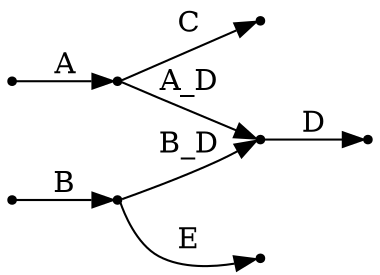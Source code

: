 digraph g {
    rankdir="LR";
    node[shape="point"];
    0 -> 1[label="A"];
    1 -> 11[label="A_D"];
    1 -> 3[label="C"];
    6 -> 7[label="B"];
    7 -> 9[label="E"];
    7 -> 11[label="B_D"];
    11 -> 5[label="D"];

}